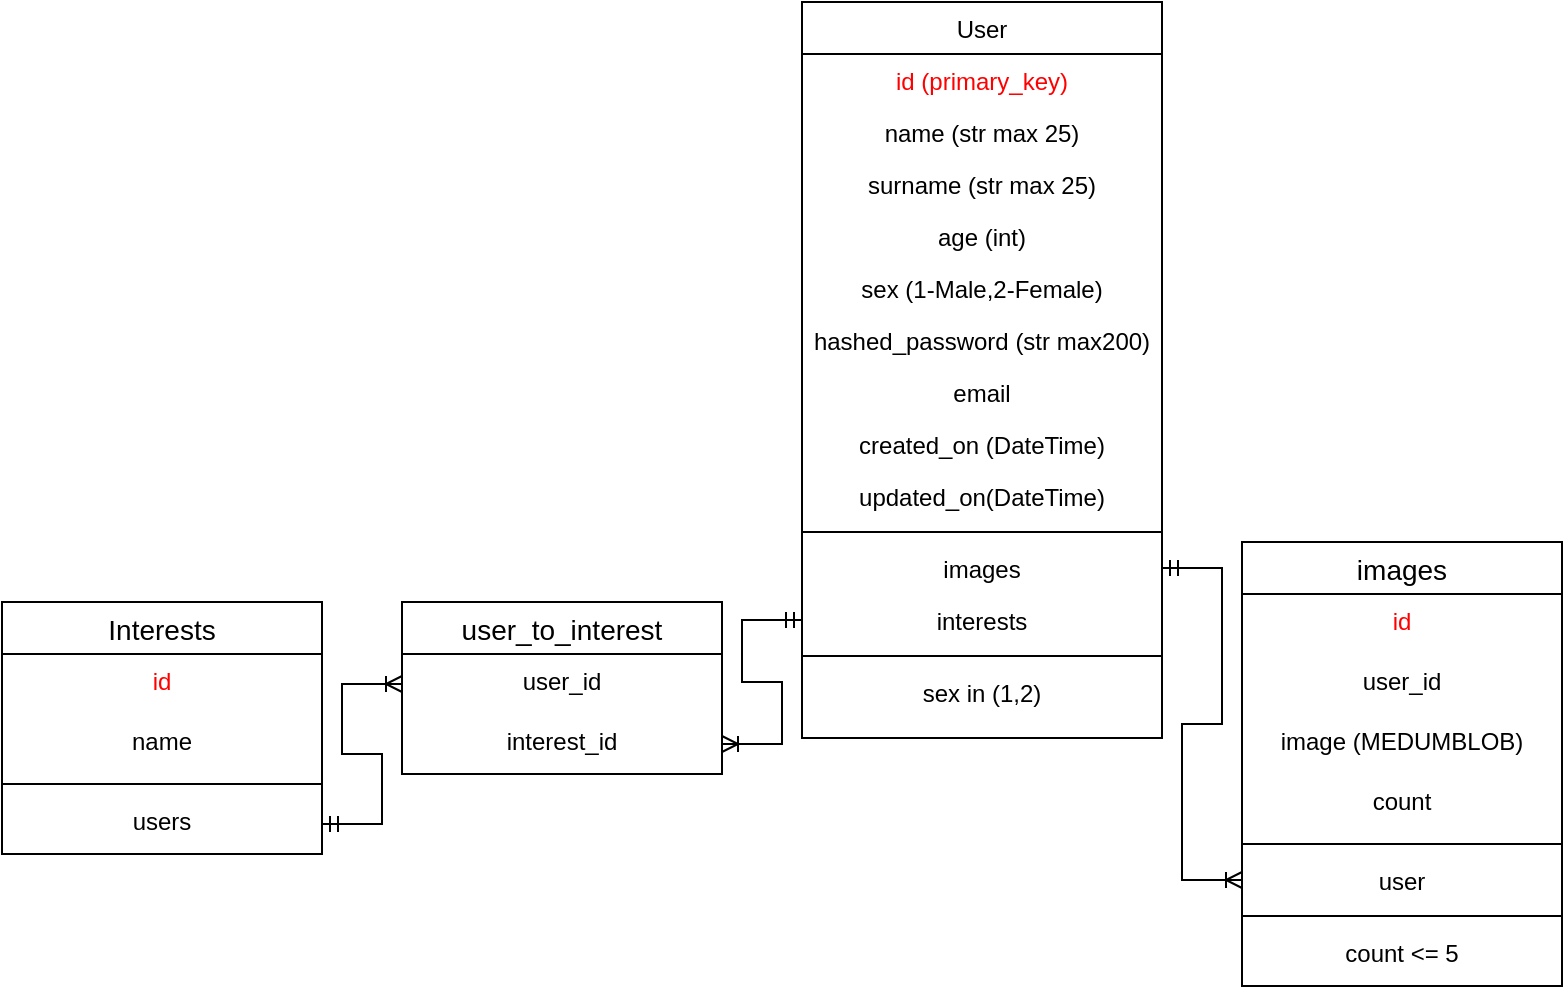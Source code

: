 <mxfile version="17.4.0" type="github">
  <diagram id="C5RBs43oDa-KdzZeNtuy" name="Page-1">
    <mxGraphModel dx="1221" dy="667" grid="1" gridSize="10" guides="1" tooltips="1" connect="1" arrows="1" fold="1" page="1" pageScale="1" pageWidth="3300" pageHeight="4681" math="0" shadow="0">
      <root>
        <mxCell id="WIyWlLk6GJQsqaUBKTNV-0" />
        <mxCell id="WIyWlLk6GJQsqaUBKTNV-1" parent="WIyWlLk6GJQsqaUBKTNV-0" />
        <mxCell id="zkfFHV4jXpPFQw0GAbJ--17" value="User" style="swimlane;fontStyle=0;align=center;verticalAlign=top;childLayout=stackLayout;horizontal=1;startSize=26;horizontalStack=0;resizeParent=1;resizeLast=0;collapsible=1;marginBottom=0;rounded=0;shadow=0;strokeWidth=1;" parent="WIyWlLk6GJQsqaUBKTNV-1" vertex="1">
          <mxGeometry x="1130" y="310" width="180" height="368" as="geometry">
            <mxRectangle x="550" y="140" width="160" height="26" as="alternateBounds" />
          </mxGeometry>
        </mxCell>
        <mxCell id="zkfFHV4jXpPFQw0GAbJ--18" value="id (primary_key)&#xa;" style="text;align=center;verticalAlign=top;spacingLeft=4;spacingRight=4;overflow=hidden;rotatable=0;points=[[0,0.5],[1,0.5]];portConstraint=eastwest;fontColor=#FF0000;" parent="zkfFHV4jXpPFQw0GAbJ--17" vertex="1">
          <mxGeometry y="26" width="180" height="26" as="geometry" />
        </mxCell>
        <mxCell id="zkfFHV4jXpPFQw0GAbJ--19" value="name (str max 25)" style="text;align=center;verticalAlign=top;spacingLeft=4;spacingRight=4;overflow=hidden;rotatable=0;points=[[0,0.5],[1,0.5]];portConstraint=eastwest;rounded=0;shadow=0;html=0;" parent="zkfFHV4jXpPFQw0GAbJ--17" vertex="1">
          <mxGeometry y="52" width="180" height="26" as="geometry" />
        </mxCell>
        <mxCell id="zkfFHV4jXpPFQw0GAbJ--20" value="surname (str max 25)" style="text;align=center;verticalAlign=top;spacingLeft=4;spacingRight=4;overflow=hidden;rotatable=0;points=[[0,0.5],[1,0.5]];portConstraint=eastwest;rounded=0;shadow=0;html=0;" parent="zkfFHV4jXpPFQw0GAbJ--17" vertex="1">
          <mxGeometry y="78" width="180" height="26" as="geometry" />
        </mxCell>
        <mxCell id="zkfFHV4jXpPFQw0GAbJ--21" value="age (int)" style="text;align=center;verticalAlign=top;spacingLeft=4;spacingRight=4;overflow=hidden;rotatable=0;points=[[0,0.5],[1,0.5]];portConstraint=eastwest;rounded=0;shadow=0;html=0;" parent="zkfFHV4jXpPFQw0GAbJ--17" vertex="1">
          <mxGeometry y="104" width="180" height="26" as="geometry" />
        </mxCell>
        <mxCell id="C9i7kT29P8EvdnmAxpp6-31" value="sex (1-Male,2-Female)" style="text;align=center;verticalAlign=top;spacingLeft=4;spacingRight=4;overflow=hidden;rotatable=0;points=[[0,0.5],[1,0.5]];portConstraint=eastwest;rounded=0;shadow=0;html=0;" parent="zkfFHV4jXpPFQw0GAbJ--17" vertex="1">
          <mxGeometry y="130" width="180" height="26" as="geometry" />
        </mxCell>
        <mxCell id="C9i7kT29P8EvdnmAxpp6-37" value="hashed_password (str max200)" style="text;align=center;verticalAlign=top;spacingLeft=4;spacingRight=4;overflow=hidden;rotatable=0;points=[[0,0.5],[1,0.5]];portConstraint=eastwest;rounded=0;shadow=0;html=0;" parent="zkfFHV4jXpPFQw0GAbJ--17" vertex="1">
          <mxGeometry y="156" width="180" height="26" as="geometry" />
        </mxCell>
        <mxCell id="b3ongrdFtPgD-dEeKsAR-0" value="email" style="text;align=center;verticalAlign=top;spacingLeft=4;spacingRight=4;overflow=hidden;rotatable=0;points=[[0,0.5],[1,0.5]];portConstraint=eastwest;rounded=0;shadow=0;html=0;" parent="zkfFHV4jXpPFQw0GAbJ--17" vertex="1">
          <mxGeometry y="182" width="180" height="26" as="geometry" />
        </mxCell>
        <mxCell id="C9i7kT29P8EvdnmAxpp6-32" value="created_on (DateTime)" style="text;align=center;verticalAlign=top;spacingLeft=4;spacingRight=4;overflow=hidden;rotatable=0;points=[[0,0.5],[1,0.5]];portConstraint=eastwest;rounded=0;shadow=0;html=0;" parent="zkfFHV4jXpPFQw0GAbJ--17" vertex="1">
          <mxGeometry y="208" width="180" height="26" as="geometry" />
        </mxCell>
        <mxCell id="C9i7kT29P8EvdnmAxpp6-33" value="updated_on(DateTime)" style="text;align=center;verticalAlign=top;spacingLeft=4;spacingRight=4;overflow=hidden;rotatable=0;points=[[0,0.5],[1,0.5]];portConstraint=eastwest;rounded=0;shadow=0;html=0;" parent="zkfFHV4jXpPFQw0GAbJ--17" vertex="1">
          <mxGeometry y="234" width="180" height="26" as="geometry" />
        </mxCell>
        <mxCell id="aG_t0yufOOY1IYB8_Yvl-2" value="" style="line;strokeWidth=1;rotatable=0;dashed=0;labelPosition=right;align=left;verticalAlign=middle;spacingTop=0;spacingLeft=6;points=[];portConstraint=eastwest;fontColor=#FF0000;" vertex="1" parent="zkfFHV4jXpPFQw0GAbJ--17">
          <mxGeometry y="260" width="180" height="10" as="geometry" />
        </mxCell>
        <mxCell id="aG_t0yufOOY1IYB8_Yvl-3" value="images" style="text;align=center;verticalAlign=top;spacingLeft=4;spacingRight=4;overflow=hidden;rotatable=0;points=[[0,0.5],[1,0.5]];portConstraint=eastwest;rounded=0;shadow=0;html=0;" vertex="1" parent="zkfFHV4jXpPFQw0GAbJ--17">
          <mxGeometry y="270" width="180" height="26" as="geometry" />
        </mxCell>
        <mxCell id="aG_t0yufOOY1IYB8_Yvl-76" value="interests" style="text;align=center;verticalAlign=top;spacingLeft=4;spacingRight=4;overflow=hidden;rotatable=0;points=[[0,0.5],[1,0.5]];portConstraint=eastwest;rounded=0;shadow=0;html=0;" vertex="1" parent="zkfFHV4jXpPFQw0GAbJ--17">
          <mxGeometry y="296" width="180" height="26" as="geometry" />
        </mxCell>
        <mxCell id="b3ongrdFtPgD-dEeKsAR-20" value="" style="line;strokeWidth=1;rotatable=0;dashed=0;labelPosition=right;align=left;verticalAlign=middle;spacingTop=0;spacingLeft=6;points=[];portConstraint=eastwest;fontColor=#FF0000;" parent="zkfFHV4jXpPFQw0GAbJ--17" vertex="1">
          <mxGeometry y="322" width="180" height="10" as="geometry" />
        </mxCell>
        <mxCell id="b3ongrdFtPgD-dEeKsAR-22" value="sex in (1,2)" style="text;align=center;verticalAlign=top;spacingLeft=4;spacingRight=4;overflow=hidden;rotatable=0;points=[[0,0.5],[1,0.5]];portConstraint=eastwest;rounded=0;shadow=0;html=0;" parent="zkfFHV4jXpPFQw0GAbJ--17" vertex="1">
          <mxGeometry y="332" width="180" height="36" as="geometry" />
        </mxCell>
        <mxCell id="b3ongrdFtPgD-dEeKsAR-2" value="images" style="swimlane;fontStyle=0;childLayout=stackLayout;horizontal=1;startSize=26;horizontalStack=0;resizeParent=1;resizeParentMax=0;resizeLast=0;collapsible=1;marginBottom=0;align=center;fontSize=14;" parent="WIyWlLk6GJQsqaUBKTNV-1" vertex="1">
          <mxGeometry x="1350" y="580" width="160" height="222" as="geometry" />
        </mxCell>
        <mxCell id="b3ongrdFtPgD-dEeKsAR-3" value="id" style="text;strokeColor=none;fillColor=none;spacingLeft=4;spacingRight=4;overflow=hidden;rotatable=0;points=[[0,0.5],[1,0.5]];portConstraint=eastwest;fontSize=12;align=center;fontColor=#FF0000;" parent="b3ongrdFtPgD-dEeKsAR-2" vertex="1">
          <mxGeometry y="26" width="160" height="30" as="geometry" />
        </mxCell>
        <mxCell id="b3ongrdFtPgD-dEeKsAR-4" value="user_id" style="text;strokeColor=none;fillColor=none;spacingLeft=4;spacingRight=4;overflow=hidden;rotatable=0;points=[[0,0.5],[1,0.5]];portConstraint=eastwest;fontSize=12;align=center;" parent="b3ongrdFtPgD-dEeKsAR-2" vertex="1">
          <mxGeometry y="56" width="160" height="30" as="geometry" />
        </mxCell>
        <mxCell id="b3ongrdFtPgD-dEeKsAR-5" value="image (MEDUMBLOB)" style="text;strokeColor=none;fillColor=none;spacingLeft=4;spacingRight=4;overflow=hidden;rotatable=0;points=[[0,0.5],[1,0.5]];portConstraint=eastwest;fontSize=12;align=center;" parent="b3ongrdFtPgD-dEeKsAR-2" vertex="1">
          <mxGeometry y="86" width="160" height="30" as="geometry" />
        </mxCell>
        <mxCell id="b3ongrdFtPgD-dEeKsAR-8" value="count" style="text;strokeColor=none;fillColor=none;spacingLeft=4;spacingRight=4;overflow=hidden;rotatable=0;points=[[0,0.5],[1,0.5]];portConstraint=eastwest;fontSize=12;align=center;" parent="b3ongrdFtPgD-dEeKsAR-2" vertex="1">
          <mxGeometry y="116" width="160" height="30" as="geometry" />
        </mxCell>
        <mxCell id="aG_t0yufOOY1IYB8_Yvl-6" value="" style="line;strokeWidth=1;rotatable=0;dashed=0;labelPosition=right;align=left;verticalAlign=middle;spacingTop=0;spacingLeft=6;points=[];portConstraint=eastwest;fontColor=#FF0000;" vertex="1" parent="b3ongrdFtPgD-dEeKsAR-2">
          <mxGeometry y="146" width="160" height="10" as="geometry" />
        </mxCell>
        <mxCell id="aG_t0yufOOY1IYB8_Yvl-7" value="user" style="text;align=center;verticalAlign=top;spacingLeft=4;spacingRight=4;overflow=hidden;rotatable=0;points=[[0,0.5],[1,0.5]];portConstraint=eastwest;rounded=0;shadow=0;html=0;" vertex="1" parent="b3ongrdFtPgD-dEeKsAR-2">
          <mxGeometry y="156" width="160" height="26" as="geometry" />
        </mxCell>
        <mxCell id="b3ongrdFtPgD-dEeKsAR-24" value="" style="line;strokeWidth=1;rotatable=0;dashed=0;labelPosition=right;align=left;verticalAlign=middle;spacingTop=0;spacingLeft=6;points=[];portConstraint=eastwest;fontColor=#FF0000;" parent="b3ongrdFtPgD-dEeKsAR-2" vertex="1">
          <mxGeometry y="182" width="160" height="10" as="geometry" />
        </mxCell>
        <mxCell id="b3ongrdFtPgD-dEeKsAR-32" value="count &lt;= 5" style="text;strokeColor=none;fillColor=none;spacingLeft=4;spacingRight=4;overflow=hidden;rotatable=0;points=[[0,0.5],[1,0.5]];portConstraint=eastwest;fontSize=12;align=center;" parent="b3ongrdFtPgD-dEeKsAR-2" vertex="1">
          <mxGeometry y="192" width="160" height="30" as="geometry" />
        </mxCell>
        <mxCell id="b3ongrdFtPgD-dEeKsAR-9" value="" style="edgeStyle=entityRelationEdgeStyle;fontSize=12;html=1;endArrow=ERoneToMany;startArrow=ERmandOne;rounded=0;fontColor=#FF0000;entryX=0;entryY=0.5;entryDx=0;entryDy=0;exitX=1;exitY=0.5;exitDx=0;exitDy=0;" parent="WIyWlLk6GJQsqaUBKTNV-1" source="aG_t0yufOOY1IYB8_Yvl-3" target="aG_t0yufOOY1IYB8_Yvl-7" edge="1">
          <mxGeometry width="100" height="100" relative="1" as="geometry">
            <mxPoint x="1340" y="670" as="sourcePoint" />
            <mxPoint x="1410" y="610" as="targetPoint" />
          </mxGeometry>
        </mxCell>
        <mxCell id="aG_t0yufOOY1IYB8_Yvl-8" value="user_to_interest" style="swimlane;fontStyle=0;childLayout=stackLayout;horizontal=1;startSize=26;horizontalStack=0;resizeParent=1;resizeParentMax=0;resizeLast=0;collapsible=1;marginBottom=0;align=center;fontSize=14;" vertex="1" parent="WIyWlLk6GJQsqaUBKTNV-1">
          <mxGeometry x="930" y="610" width="160" height="86" as="geometry" />
        </mxCell>
        <mxCell id="aG_t0yufOOY1IYB8_Yvl-9" value="user_id" style="text;strokeColor=none;fillColor=none;spacingLeft=4;spacingRight=4;overflow=hidden;rotatable=0;points=[[0,0.5],[1,0.5]];portConstraint=eastwest;fontSize=12;align=center;" vertex="1" parent="aG_t0yufOOY1IYB8_Yvl-8">
          <mxGeometry y="26" width="160" height="30" as="geometry" />
        </mxCell>
        <mxCell id="aG_t0yufOOY1IYB8_Yvl-10" value="interest_id" style="text;strokeColor=none;fillColor=none;spacingLeft=4;spacingRight=4;overflow=hidden;rotatable=0;points=[[0,0.5],[1,0.5]];portConstraint=eastwest;fontSize=12;align=center;" vertex="1" parent="aG_t0yufOOY1IYB8_Yvl-8">
          <mxGeometry y="56" width="160" height="30" as="geometry" />
        </mxCell>
        <mxCell id="aG_t0yufOOY1IYB8_Yvl-68" value="Interests" style="swimlane;fontStyle=0;childLayout=stackLayout;horizontal=1;startSize=26;horizontalStack=0;resizeParent=1;resizeParentMax=0;resizeLast=0;collapsible=1;marginBottom=0;align=center;fontSize=14;" vertex="1" parent="WIyWlLk6GJQsqaUBKTNV-1">
          <mxGeometry x="730" y="610" width="160" height="126" as="geometry" />
        </mxCell>
        <mxCell id="aG_t0yufOOY1IYB8_Yvl-69" value="id" style="text;strokeColor=none;fillColor=none;spacingLeft=4;spacingRight=4;overflow=hidden;rotatable=0;points=[[0,0.5],[1,0.5]];portConstraint=eastwest;fontSize=12;align=center;fontColor=#FF0000;" vertex="1" parent="aG_t0yufOOY1IYB8_Yvl-68">
          <mxGeometry y="26" width="160" height="30" as="geometry" />
        </mxCell>
        <mxCell id="aG_t0yufOOY1IYB8_Yvl-70" value="name" style="text;strokeColor=none;fillColor=none;spacingLeft=4;spacingRight=4;overflow=hidden;rotatable=0;points=[[0,0.5],[1,0.5]];portConstraint=eastwest;fontSize=12;align=center;" vertex="1" parent="aG_t0yufOOY1IYB8_Yvl-68">
          <mxGeometry y="56" width="160" height="30" as="geometry" />
        </mxCell>
        <mxCell id="aG_t0yufOOY1IYB8_Yvl-72" value="" style="line;strokeWidth=1;rotatable=0;dashed=0;labelPosition=right;align=left;verticalAlign=middle;spacingTop=0;spacingLeft=6;points=[];portConstraint=eastwest;fontColor=#FF0000;" vertex="1" parent="aG_t0yufOOY1IYB8_Yvl-68">
          <mxGeometry y="86" width="160" height="10" as="geometry" />
        </mxCell>
        <mxCell id="aG_t0yufOOY1IYB8_Yvl-71" value="users" style="text;strokeColor=none;fillColor=none;spacingLeft=4;spacingRight=4;overflow=hidden;rotatable=0;points=[[0,0.5],[1,0.5]];portConstraint=eastwest;fontSize=12;align=center;" vertex="1" parent="aG_t0yufOOY1IYB8_Yvl-68">
          <mxGeometry y="96" width="160" height="30" as="geometry" />
        </mxCell>
        <mxCell id="aG_t0yufOOY1IYB8_Yvl-73" value="" style="edgeStyle=entityRelationEdgeStyle;fontSize=12;html=1;endArrow=ERoneToMany;startArrow=ERmandOne;rounded=0;fontColor=#FF0000;exitX=1;exitY=0.5;exitDx=0;exitDy=0;entryX=0;entryY=0.5;entryDx=0;entryDy=0;" edge="1" parent="WIyWlLk6GJQsqaUBKTNV-1" source="aG_t0yufOOY1IYB8_Yvl-71" target="aG_t0yufOOY1IYB8_Yvl-9">
          <mxGeometry width="100" height="100" relative="1" as="geometry">
            <mxPoint x="600" y="800" as="sourcePoint" />
            <mxPoint x="700" y="700" as="targetPoint" />
          </mxGeometry>
        </mxCell>
        <mxCell id="aG_t0yufOOY1IYB8_Yvl-77" value="" style="edgeStyle=entityRelationEdgeStyle;fontSize=12;html=1;endArrow=ERoneToMany;startArrow=ERmandOne;rounded=0;fontColor=#FF0000;exitX=0;exitY=0.5;exitDx=0;exitDy=0;entryX=1;entryY=0.5;entryDx=0;entryDy=0;" edge="1" parent="WIyWlLk6GJQsqaUBKTNV-1" source="aG_t0yufOOY1IYB8_Yvl-76" target="aG_t0yufOOY1IYB8_Yvl-10">
          <mxGeometry width="100" height="100" relative="1" as="geometry">
            <mxPoint x="900" y="681" as="sourcePoint" />
            <mxPoint x="940" y="631" as="targetPoint" />
          </mxGeometry>
        </mxCell>
      </root>
    </mxGraphModel>
  </diagram>
</mxfile>
